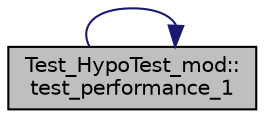 digraph "Test_HypoTest_mod::test_performance_1"
{
 // LATEX_PDF_SIZE
  edge [fontname="Helvetica",fontsize="10",labelfontname="Helvetica",labelfontsize="10"];
  node [fontname="Helvetica",fontsize="10",shape=record];
  rankdir="LR";
  Node1 [label="Test_HypoTest_mod::\ltest_performance_1",height=0.2,width=0.4,color="black", fillcolor="grey75", style="filled", fontcolor="black",tooltip="Compare performance of HypoTest_mod::getCumDenComKS()` with HypoTest_mod::getProbKS()...."];
  Node1 -> Node1 [color="midnightblue",fontsize="10",style="solid",fontname="Helvetica"];
}
